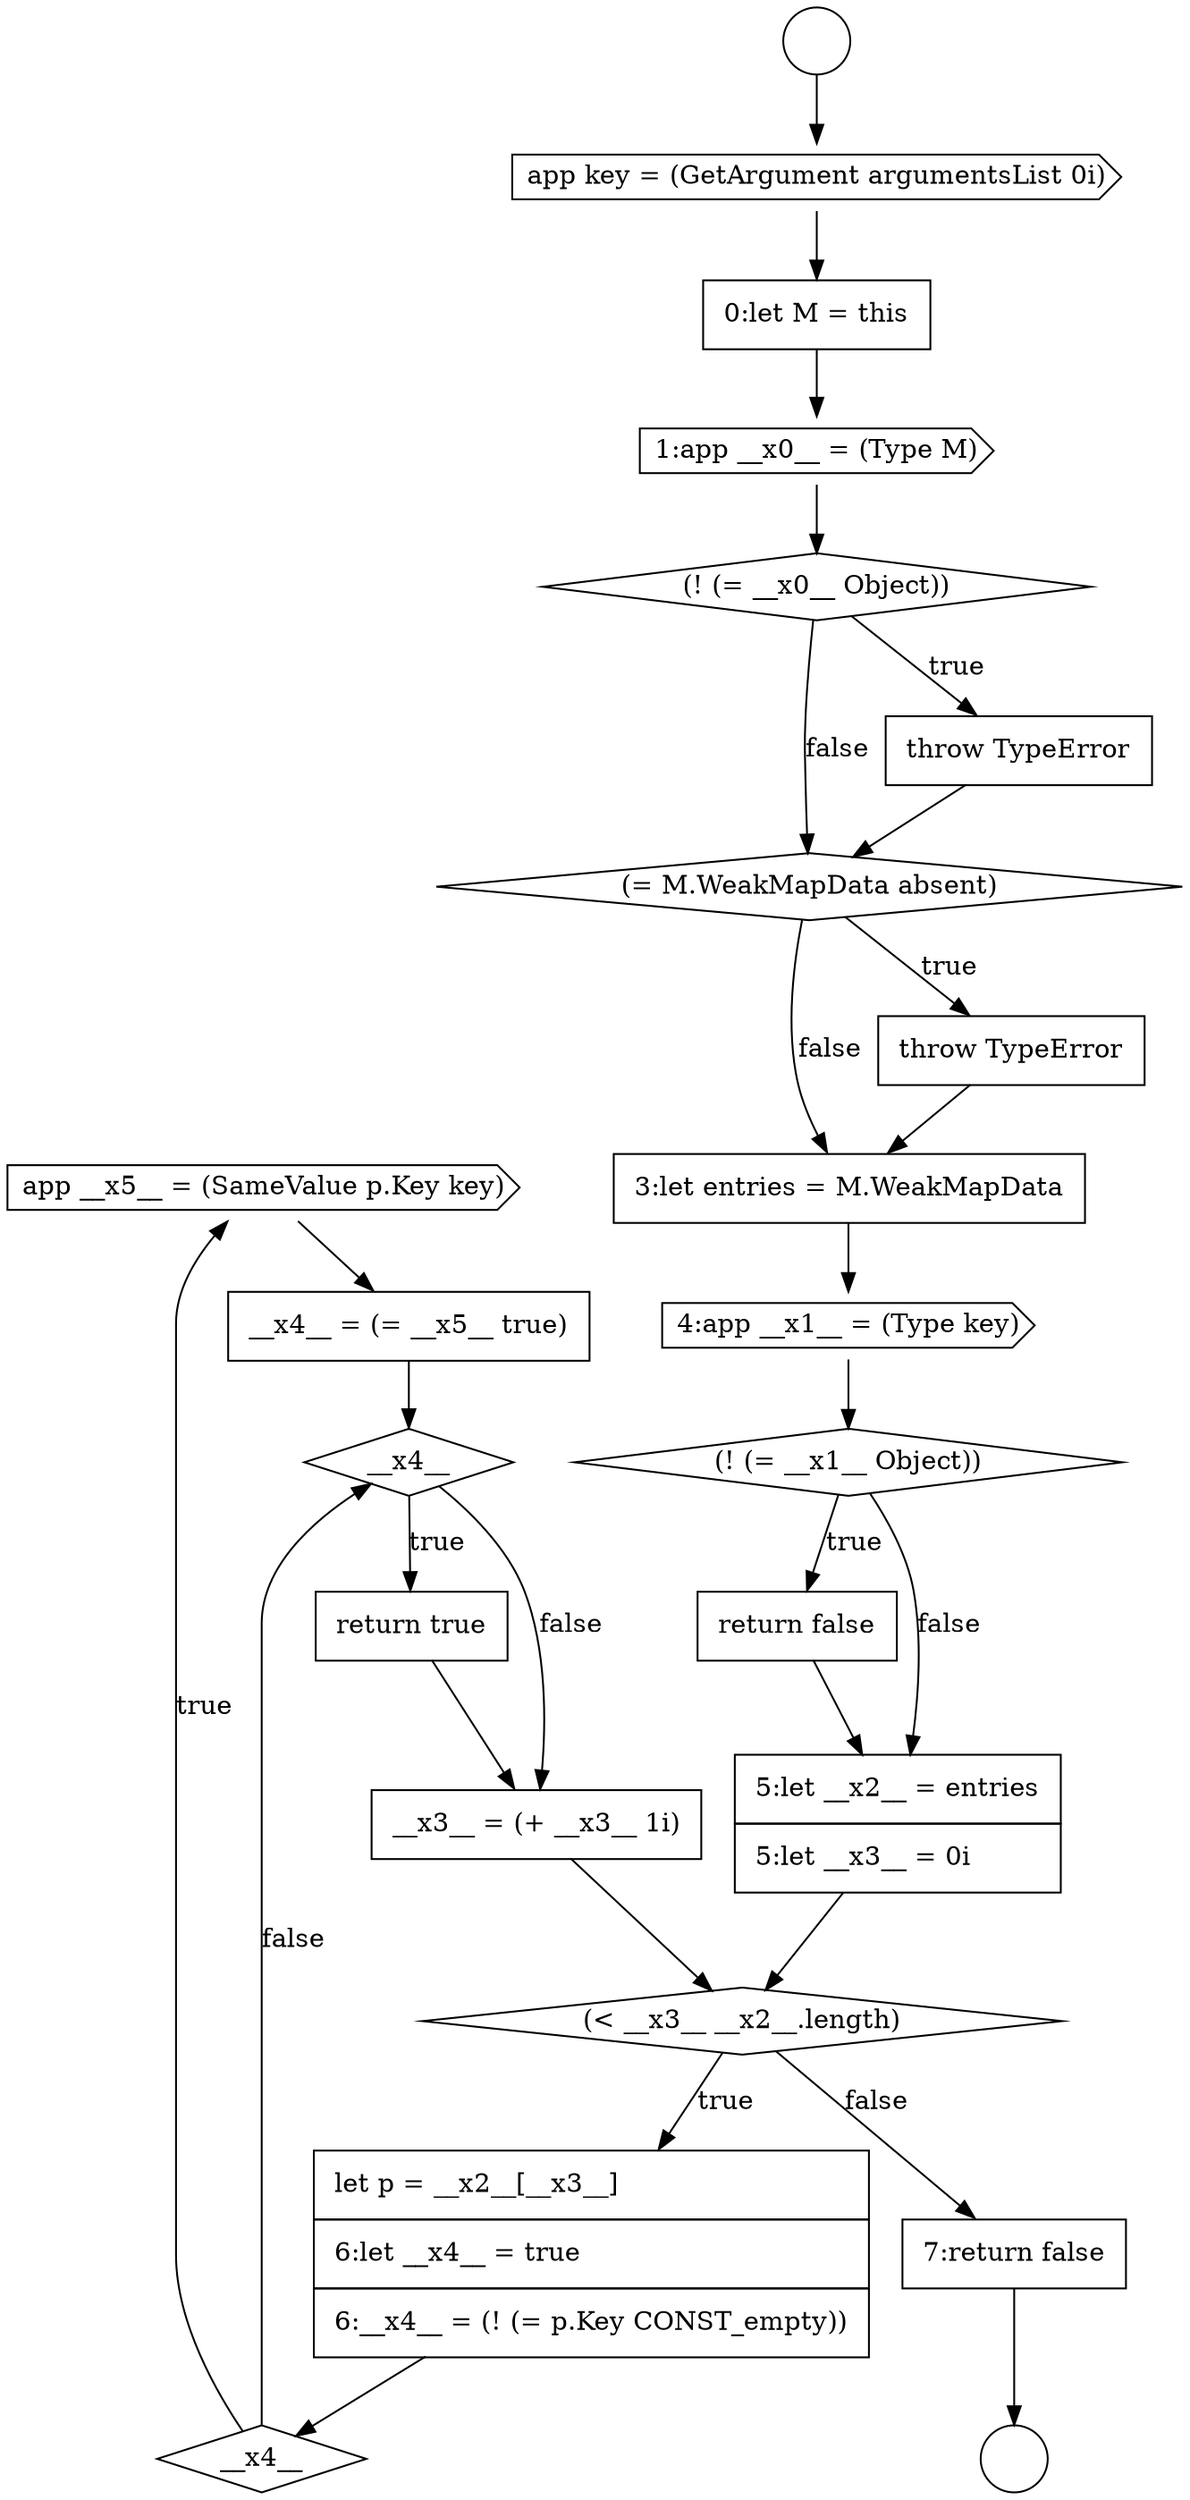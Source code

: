 digraph {
  node16135 [shape=cds, label=<<font color="black">app __x5__ = (SameValue p.Key key)</font>> color="black" fillcolor="white" style=filled]
  node16118 [shape=circle label=" " color="black" fillcolor="white" style=filled]
  node16119 [shape=circle label=" " color="black" fillcolor="white" style=filled]
  node16140 [shape=none, margin=0, label=<<font color="black">
    <table border="0" cellborder="1" cellspacing="0" cellpadding="10">
      <tr><td align="left">7:return false</td></tr>
    </table>
  </font>> color="black" fillcolor="white" style=filled]
  node16123 [shape=diamond, label=<<font color="black">(! (= __x0__ Object))</font>> color="black" fillcolor="white" style=filled]
  node16127 [shape=none, margin=0, label=<<font color="black">
    <table border="0" cellborder="1" cellspacing="0" cellpadding="10">
      <tr><td align="left">3:let entries = M.WeakMapData</td></tr>
    </table>
  </font>> color="black" fillcolor="white" style=filled]
  node16132 [shape=diamond, label=<<font color="black">(&lt; __x3__ __x2__.length)</font>> color="black" fillcolor="white" style=filled]
  node16120 [shape=cds, label=<<font color="black">app key = (GetArgument argumentsList 0i)</font>> color="black" fillcolor="white" style=filled]
  node16122 [shape=cds, label=<<font color="black">1:app __x0__ = (Type M)</font>> color="black" fillcolor="white" style=filled]
  node16133 [shape=none, margin=0, label=<<font color="black">
    <table border="0" cellborder="1" cellspacing="0" cellpadding="10">
      <tr><td align="left">let p = __x2__[__x3__]</td></tr>
      <tr><td align="left">6:let __x4__ = true</td></tr>
      <tr><td align="left">6:__x4__ = (! (= p.Key CONST_empty))</td></tr>
    </table>
  </font>> color="black" fillcolor="white" style=filled]
  node16129 [shape=diamond, label=<<font color="black">(! (= __x1__ Object))</font>> color="black" fillcolor="white" style=filled]
  node16126 [shape=none, margin=0, label=<<font color="black">
    <table border="0" cellborder="1" cellspacing="0" cellpadding="10">
      <tr><td align="left">throw TypeError</td></tr>
    </table>
  </font>> color="black" fillcolor="white" style=filled]
  node16138 [shape=none, margin=0, label=<<font color="black">
    <table border="0" cellborder="1" cellspacing="0" cellpadding="10">
      <tr><td align="left">return true</td></tr>
    </table>
  </font>> color="black" fillcolor="white" style=filled]
  node16121 [shape=none, margin=0, label=<<font color="black">
    <table border="0" cellborder="1" cellspacing="0" cellpadding="10">
      <tr><td align="left">0:let M = this</td></tr>
    </table>
  </font>> color="black" fillcolor="white" style=filled]
  node16134 [shape=diamond, label=<<font color="black">__x4__</font>> color="black" fillcolor="white" style=filled]
  node16130 [shape=none, margin=0, label=<<font color="black">
    <table border="0" cellborder="1" cellspacing="0" cellpadding="10">
      <tr><td align="left">return false</td></tr>
    </table>
  </font>> color="black" fillcolor="white" style=filled]
  node16125 [shape=diamond, label=<<font color="black">(= M.WeakMapData absent)</font>> color="black" fillcolor="white" style=filled]
  node16137 [shape=diamond, label=<<font color="black">__x4__</font>> color="black" fillcolor="white" style=filled]
  node16124 [shape=none, margin=0, label=<<font color="black">
    <table border="0" cellborder="1" cellspacing="0" cellpadding="10">
      <tr><td align="left">throw TypeError</td></tr>
    </table>
  </font>> color="black" fillcolor="white" style=filled]
  node16131 [shape=none, margin=0, label=<<font color="black">
    <table border="0" cellborder="1" cellspacing="0" cellpadding="10">
      <tr><td align="left">5:let __x2__ = entries</td></tr>
      <tr><td align="left">5:let __x3__ = 0i</td></tr>
    </table>
  </font>> color="black" fillcolor="white" style=filled]
  node16136 [shape=none, margin=0, label=<<font color="black">
    <table border="0" cellborder="1" cellspacing="0" cellpadding="10">
      <tr><td align="left">__x4__ = (= __x5__ true)</td></tr>
    </table>
  </font>> color="black" fillcolor="white" style=filled]
  node16139 [shape=none, margin=0, label=<<font color="black">
    <table border="0" cellborder="1" cellspacing="0" cellpadding="10">
      <tr><td align="left">__x3__ = (+ __x3__ 1i)</td></tr>
    </table>
  </font>> color="black" fillcolor="white" style=filled]
  node16128 [shape=cds, label=<<font color="black">4:app __x1__ = (Type key)</font>> color="black" fillcolor="white" style=filled]
  node16140 -> node16119 [ color="black"]
  node16132 -> node16133 [label=<<font color="black">true</font>> color="black"]
  node16132 -> node16140 [label=<<font color="black">false</font>> color="black"]
  node16127 -> node16128 [ color="black"]
  node16125 -> node16126 [label=<<font color="black">true</font>> color="black"]
  node16125 -> node16127 [label=<<font color="black">false</font>> color="black"]
  node16121 -> node16122 [ color="black"]
  node16126 -> node16127 [ color="black"]
  node16135 -> node16136 [ color="black"]
  node16136 -> node16137 [ color="black"]
  node16129 -> node16130 [label=<<font color="black">true</font>> color="black"]
  node16129 -> node16131 [label=<<font color="black">false</font>> color="black"]
  node16139 -> node16132 [ color="black"]
  node16120 -> node16121 [ color="black"]
  node16134 -> node16135 [label=<<font color="black">true</font>> color="black"]
  node16134 -> node16137 [label=<<font color="black">false</font>> color="black"]
  node16130 -> node16131 [ color="black"]
  node16133 -> node16134 [ color="black"]
  node16128 -> node16129 [ color="black"]
  node16137 -> node16138 [label=<<font color="black">true</font>> color="black"]
  node16137 -> node16139 [label=<<font color="black">false</font>> color="black"]
  node16123 -> node16124 [label=<<font color="black">true</font>> color="black"]
  node16123 -> node16125 [label=<<font color="black">false</font>> color="black"]
  node16131 -> node16132 [ color="black"]
  node16122 -> node16123 [ color="black"]
  node16124 -> node16125 [ color="black"]
  node16138 -> node16139 [ color="black"]
  node16118 -> node16120 [ color="black"]
}
